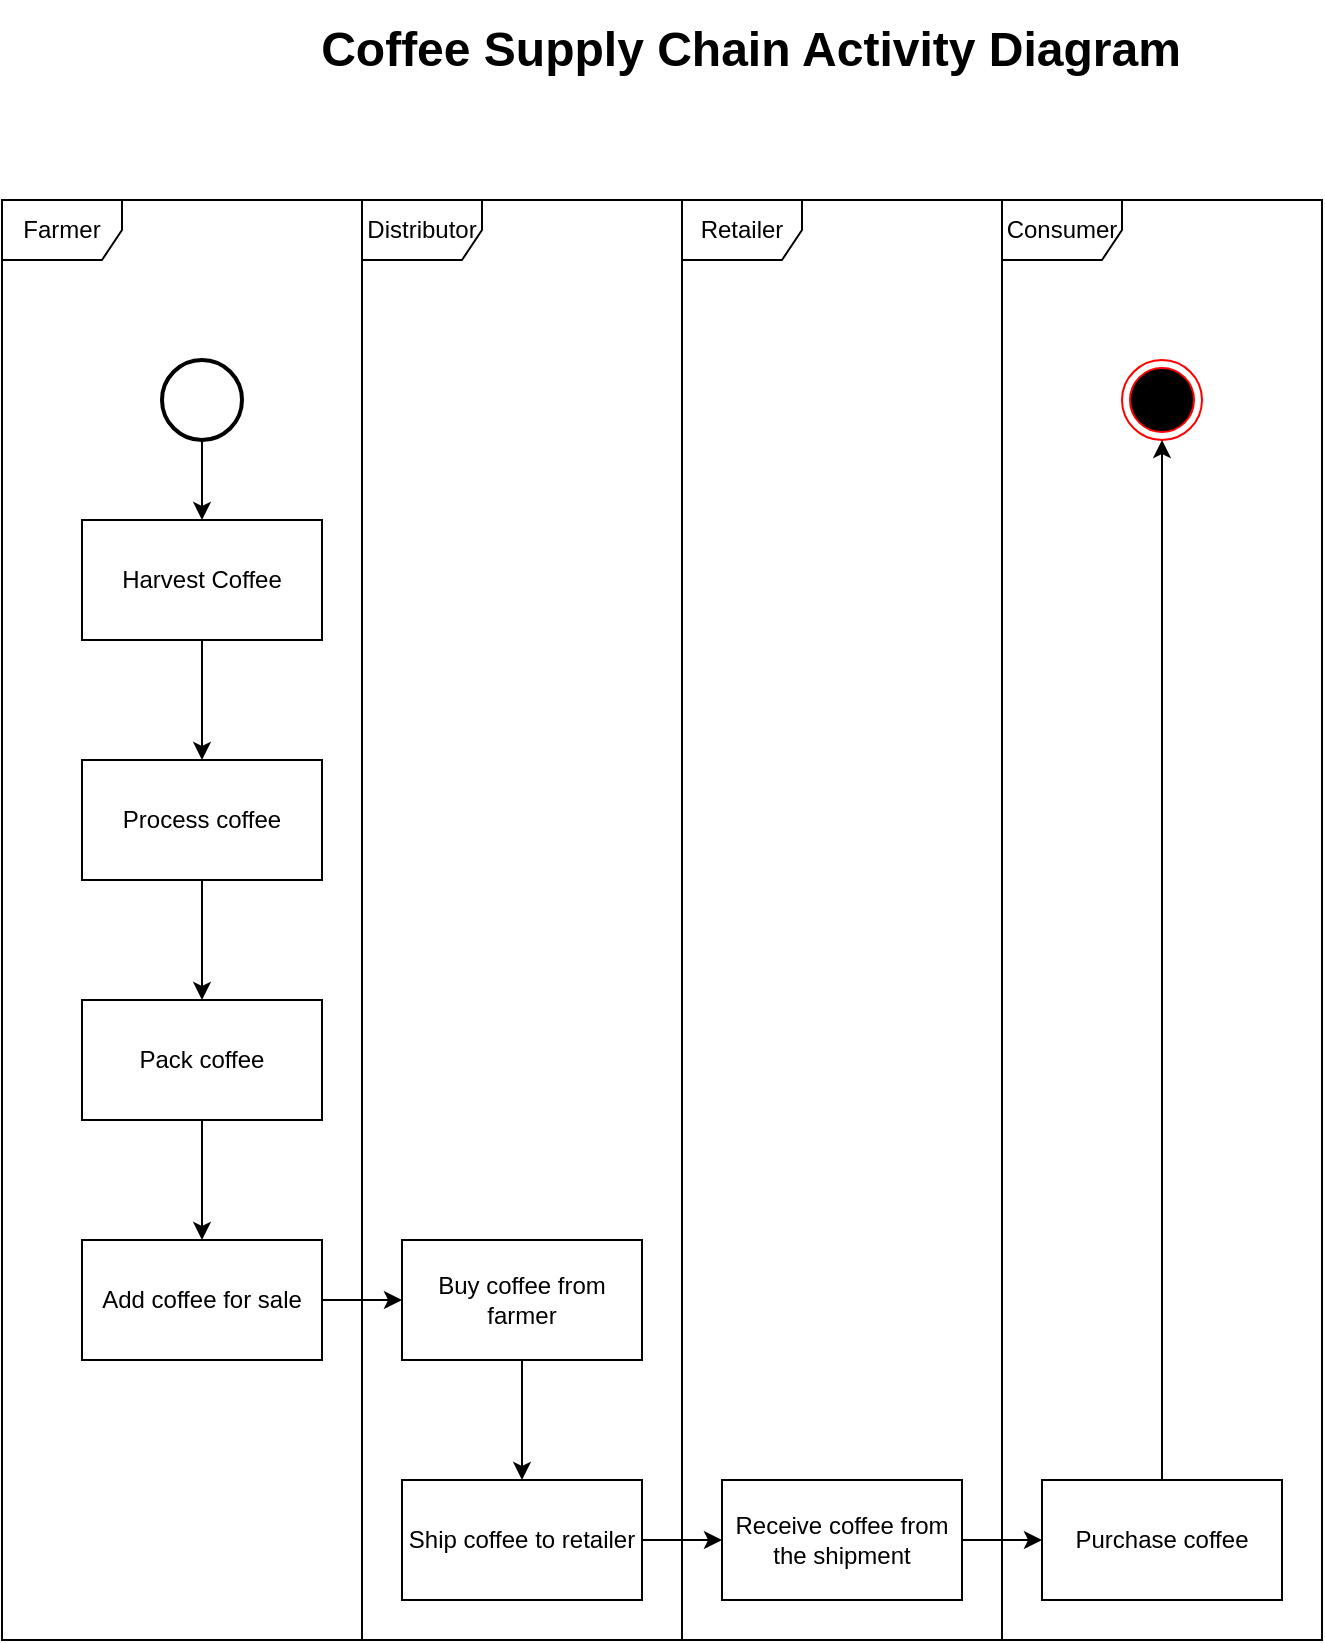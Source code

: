 <mxfile version="16.4.5" type="device"><diagram id="uWPg5Vy0JlznKd27r0P2" name="Page-1"><mxGraphModel dx="1426" dy="777" grid="1" gridSize="10" guides="1" tooltips="1" connect="1" arrows="1" fold="1" page="1" pageScale="1" pageWidth="827" pageHeight="1169" math="0" shadow="0"><root><mxCell id="0"/><mxCell id="1" parent="0"/><mxCell id="moeLIZpcjTNlZtfkjVxC-1" value="" style="strokeWidth=2;html=1;shape=mxgraph.flowchart.start_2;whiteSpace=wrap;" parent="1" vertex="1"><mxGeometry x="120" y="200" width="40" height="40" as="geometry"/></mxCell><mxCell id="moeLIZpcjTNlZtfkjVxC-2" value="Harvest Coffee" style="rounded=0;whiteSpace=wrap;html=1;" parent="1" vertex="1"><mxGeometry x="80" y="280" width="120" height="60" as="geometry"/></mxCell><mxCell id="moeLIZpcjTNlZtfkjVxC-3" value="Process coffee" style="rounded=0;whiteSpace=wrap;html=1;" parent="1" vertex="1"><mxGeometry x="80" y="400" width="120" height="60" as="geometry"/></mxCell><mxCell id="moeLIZpcjTNlZtfkjVxC-4" value="Pack coffee" style="rounded=0;whiteSpace=wrap;html=1;" parent="1" vertex="1"><mxGeometry x="80" y="520" width="120" height="60" as="geometry"/></mxCell><mxCell id="moeLIZpcjTNlZtfkjVxC-5" value="Add coffee for sale" style="rounded=0;whiteSpace=wrap;html=1;" parent="1" vertex="1"><mxGeometry x="80" y="640" width="120" height="60" as="geometry"/></mxCell><mxCell id="moeLIZpcjTNlZtfkjVxC-6" value="Buy coffee from farmer" style="rounded=0;whiteSpace=wrap;html=1;" parent="1" vertex="1"><mxGeometry x="240" y="640" width="120" height="60" as="geometry"/></mxCell><mxCell id="moeLIZpcjTNlZtfkjVxC-7" value="Ship coffee to retailer" style="rounded=0;whiteSpace=wrap;html=1;" parent="1" vertex="1"><mxGeometry x="240" y="760" width="120" height="60" as="geometry"/></mxCell><mxCell id="moeLIZpcjTNlZtfkjVxC-8" value="Receive coffee from the shipment" style="rounded=0;whiteSpace=wrap;html=1;" parent="1" vertex="1"><mxGeometry x="400" y="760" width="120" height="60" as="geometry"/></mxCell><mxCell id="moeLIZpcjTNlZtfkjVxC-9" value="Purchase coffee" style="rounded=0;whiteSpace=wrap;html=1;" parent="1" vertex="1"><mxGeometry x="560" y="760" width="120" height="60" as="geometry"/></mxCell><mxCell id="moeLIZpcjTNlZtfkjVxC-10" value="" style="endArrow=classic;html=1;exitX=0.5;exitY=1;exitDx=0;exitDy=0;exitPerimeter=0;entryX=0.5;entryY=0;entryDx=0;entryDy=0;" parent="1" source="moeLIZpcjTNlZtfkjVxC-1" target="moeLIZpcjTNlZtfkjVxC-2" edge="1"><mxGeometry width="50" height="50" relative="1" as="geometry"><mxPoint x="390" y="460" as="sourcePoint"/><mxPoint x="440" y="410" as="targetPoint"/></mxGeometry></mxCell><mxCell id="moeLIZpcjTNlZtfkjVxC-11" value="" style="endArrow=classic;html=1;exitX=0.5;exitY=1;exitDx=0;exitDy=0;entryX=0.5;entryY=0;entryDx=0;entryDy=0;" parent="1" source="moeLIZpcjTNlZtfkjVxC-2" target="moeLIZpcjTNlZtfkjVxC-3" edge="1"><mxGeometry width="50" height="50" relative="1" as="geometry"><mxPoint x="150" y="250" as="sourcePoint"/><mxPoint x="140" y="370" as="targetPoint"/></mxGeometry></mxCell><mxCell id="moeLIZpcjTNlZtfkjVxC-12" value="" style="endArrow=classic;html=1;exitX=0.5;exitY=1;exitDx=0;exitDy=0;entryX=0.5;entryY=0;entryDx=0;entryDy=0;" parent="1" source="moeLIZpcjTNlZtfkjVxC-3" target="moeLIZpcjTNlZtfkjVxC-4" edge="1"><mxGeometry width="50" height="50" relative="1" as="geometry"><mxPoint x="160" y="260" as="sourcePoint"/><mxPoint x="160" y="300" as="targetPoint"/></mxGeometry></mxCell><mxCell id="moeLIZpcjTNlZtfkjVxC-13" value="" style="endArrow=classic;html=1;exitX=0.5;exitY=1;exitDx=0;exitDy=0;entryX=0.5;entryY=0;entryDx=0;entryDy=0;" parent="1" source="moeLIZpcjTNlZtfkjVxC-4" target="moeLIZpcjTNlZtfkjVxC-5" edge="1"><mxGeometry width="50" height="50" relative="1" as="geometry"><mxPoint x="170" y="270" as="sourcePoint"/><mxPoint x="170" y="310" as="targetPoint"/></mxGeometry></mxCell><mxCell id="moeLIZpcjTNlZtfkjVxC-14" value="" style="endArrow=classic;html=1;exitX=1;exitY=0.5;exitDx=0;exitDy=0;entryX=0;entryY=0.5;entryDx=0;entryDy=0;" parent="1" source="moeLIZpcjTNlZtfkjVxC-5" target="moeLIZpcjTNlZtfkjVxC-6" edge="1"><mxGeometry width="50" height="50" relative="1" as="geometry"><mxPoint x="180" y="280" as="sourcePoint"/><mxPoint x="180" y="320" as="targetPoint"/></mxGeometry></mxCell><mxCell id="moeLIZpcjTNlZtfkjVxC-15" value="" style="endArrow=classic;html=1;exitX=0.5;exitY=1;exitDx=0;exitDy=0;entryX=0.5;entryY=0;entryDx=0;entryDy=0;" parent="1" source="moeLIZpcjTNlZtfkjVxC-6" target="moeLIZpcjTNlZtfkjVxC-7" edge="1"><mxGeometry width="50" height="50" relative="1" as="geometry"><mxPoint x="210" y="680" as="sourcePoint"/><mxPoint x="250" y="680" as="targetPoint"/></mxGeometry></mxCell><mxCell id="moeLIZpcjTNlZtfkjVxC-16" value="" style="endArrow=classic;html=1;exitX=1;exitY=0.5;exitDx=0;exitDy=0;entryX=0;entryY=0.5;entryDx=0;entryDy=0;" parent="1" source="moeLIZpcjTNlZtfkjVxC-7" target="moeLIZpcjTNlZtfkjVxC-8" edge="1"><mxGeometry width="50" height="50" relative="1" as="geometry"><mxPoint x="220" y="690" as="sourcePoint"/><mxPoint x="260" y="690" as="targetPoint"/></mxGeometry></mxCell><mxCell id="moeLIZpcjTNlZtfkjVxC-17" value="" style="endArrow=classic;html=1;exitX=1;exitY=0.5;exitDx=0;exitDy=0;entryX=0;entryY=0.5;entryDx=0;entryDy=0;" parent="1" source="moeLIZpcjTNlZtfkjVxC-8" target="moeLIZpcjTNlZtfkjVxC-9" edge="1"><mxGeometry width="50" height="50" relative="1" as="geometry"><mxPoint x="370" y="800" as="sourcePoint"/><mxPoint x="410" y="800" as="targetPoint"/></mxGeometry></mxCell><mxCell id="moeLIZpcjTNlZtfkjVxC-18" value="" style="ellipse;html=1;shape=endState;fillColor=#000000;strokeColor=#ff0000;" parent="1" vertex="1"><mxGeometry x="600" y="200" width="40" height="40" as="geometry"/></mxCell><mxCell id="moeLIZpcjTNlZtfkjVxC-19" value="" style="endArrow=classic;html=1;exitX=0.5;exitY=0;exitDx=0;exitDy=0;entryX=0.5;entryY=1;entryDx=0;entryDy=0;" parent="1" source="moeLIZpcjTNlZtfkjVxC-9" target="moeLIZpcjTNlZtfkjVxC-18" edge="1"><mxGeometry width="50" height="50" relative="1" as="geometry"><mxPoint x="380" y="810" as="sourcePoint"/><mxPoint x="420" y="810" as="targetPoint"/></mxGeometry></mxCell><mxCell id="moeLIZpcjTNlZtfkjVxC-21" value="Coffee Supply Chain Activity Diagram" style="text;strokeColor=none;fillColor=none;html=1;fontSize=24;fontStyle=1;verticalAlign=middle;align=center;" parent="1" vertex="1"><mxGeometry x="301" y="20" width="226" height="50" as="geometry"/></mxCell><mxCell id="moeLIZpcjTNlZtfkjVxC-22" value="Farmer" style="shape=umlFrame;whiteSpace=wrap;html=1;" parent="1" vertex="1"><mxGeometry x="40" y="120" width="180" height="720" as="geometry"/></mxCell><mxCell id="moeLIZpcjTNlZtfkjVxC-23" value="Distributor" style="shape=umlFrame;whiteSpace=wrap;html=1;" parent="1" vertex="1"><mxGeometry x="220" y="120" width="160" height="720" as="geometry"/></mxCell><mxCell id="moeLIZpcjTNlZtfkjVxC-24" value="Retailer" style="shape=umlFrame;whiteSpace=wrap;html=1;" parent="1" vertex="1"><mxGeometry x="380" y="120" width="160" height="720" as="geometry"/></mxCell><mxCell id="moeLIZpcjTNlZtfkjVxC-25" value="Consumer" style="shape=umlFrame;whiteSpace=wrap;html=1;" parent="1" vertex="1"><mxGeometry x="540" y="120" width="160" height="720" as="geometry"/></mxCell></root></mxGraphModel></diagram></mxfile>
